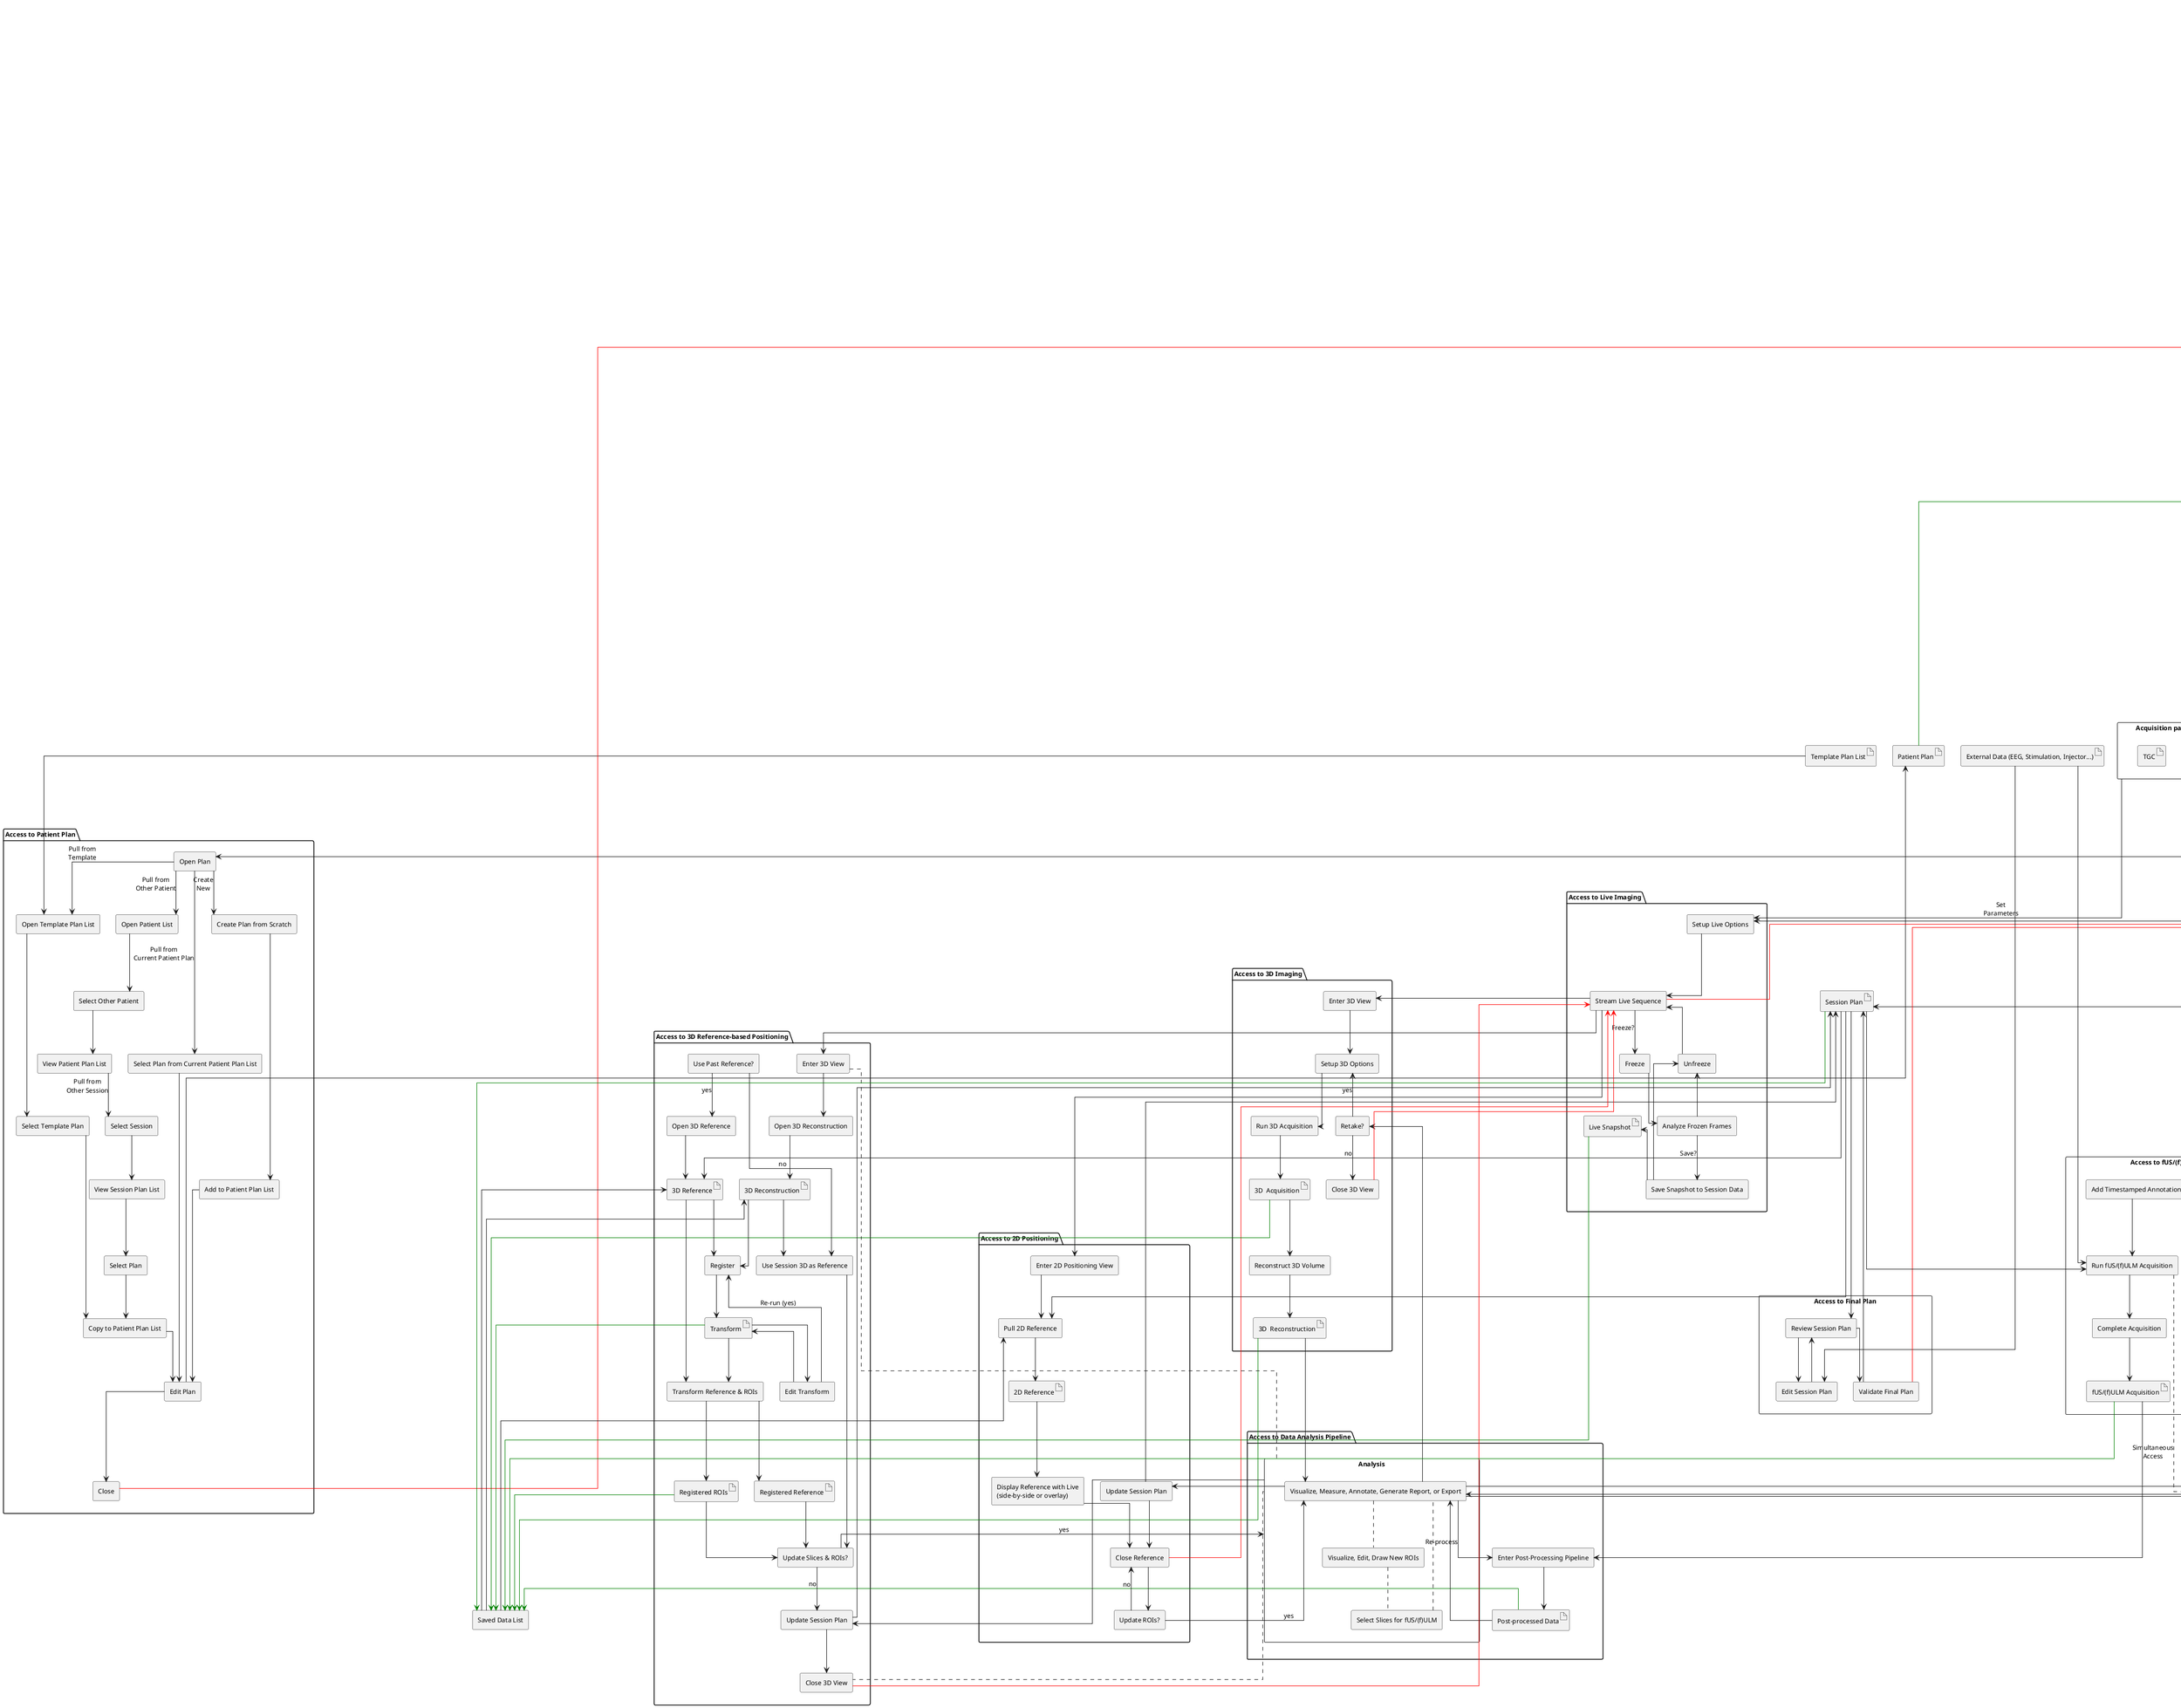 @startuml Workflows

skinparam componentStyle rectangle
skinparam nodesep 30
skinparam ranksep 80
skinparam linetype ortho
skinparam DefaultFontSize 12
top to bottom direction

' Define artifacts
together{
  artifact "Patient List" as PL $ALL $ATP
  artifact "Patient" as P $ALL $ATP $ATS $ATPP
  artifact "Session List" as SL $ALL $ATS
  artifact "Patient Plan List" as PPL $ALL $ATPP $ATSP
}
artifact "Session" as Sx {
  artifact "Current Session" as S $ALL $ATS $ATSP $ATLI $ATFUS
  artifact "Past Session" as PS $ALL $ATS
}
together{
  component "Saved Data List" as SAVE $ALL $ATPPP $ATPP $ATLI $AT3DI $AT3DR $ATFP $ATFUS $AT2DP
}
together{
  artifact "Template Plan List" as TPL2 $ALL $ATTP
  artifact "Patient Plan" as PP $ALL $ATPP
  artifact "Session Plan" as SP $ALL $ATSP $AT2DP $AT3DR $ATFP $ATFUS
  artifact "External Data (EEG, Stimulation, Injector...)" as EXT $ALL $ATFP $ATFUS
  artifact "Acquisition parameters settings" as APS $ALL $ATSP $ATLI {
    artifact "Probe selection" as APS_Probe $ALL $ATSP $ATLI
    artifact "TGC" as APS_TGC $ALL $ATSP $ATLI
  }
}

' Define components
P -up[#red]---> PL
P -down---> SL
P -down---> PPL
Sx -up[#red]---> P

package "Access to Patient" as ATP {
  component "Select Patient" as ATP_Select $ALL $ATP
  component "Create Patient" as ATP_Create $ALL $ATP
  component "Add to Patient List" as ATP_Add $ALL $ATP
  component "Enter Patient View" as ATP_Enter $ALL $ATP
  PL -right----> ATP_Create : New\nPatient
  ATP_Create -down-> ATP_Add
  PL -left----> ATP_Select : Existing\nPatient
  ATP_Add -down-> ATP_Enter
  ATP_Select -down-> ATP_Enter
  ATP_Enter -down----> P
}
PL -down[hidden]----> ATP

package "Access to Session" as ATS {
  component "Select Past Session" as ATS_Select $ALL $ATS
  component "Create Session" as ATS_Create $ALL $ATS
  component "Add to Session List" as ATS_Add $ALL $ATS
  SL -down----> ATS_Create : New\nSession
  ATS_Create -down-> ATS_Add
  SL -down----> ATS_Select : Past\nSession
  ATS_Add -down----> S
  ATS_Select -down----> PS
}
P -down[hidden]----> ATS

package "Access to Data Analysis Pipeline" as ATPPP {
  artifact "Post-processed Data" as ATPPP_PPData $ALL $ATPPP $ATSD $ATFUS
  component "Enter Post-Processing Pipeline" as ATPPP_Pipeline $ALL $ATPPP $ATSD $ATFUS
  component "Analysis" as ATPPP_Analysis {
    component "Visualize, Measure, Annotate, Generate Report, or Export" as ATPPP_Visualize $ALL $ATPPP $ATSD $AT3DI $AT3DR $AT2DP $ATFUS
    component "Visualize, Edit, Draw New ROIs" as ATPPP_ROI $ALL $AT2DP $AT3DR
    component "Select Slices for fUS/(f)ULM" as ATPPP_Slices $ALL $AT2DP $AT3DR
  }
  ATPPP_Pipeline -down-> ATPPP_PPData
  ATPPP_PPData -[#green]----> SAVE
  ATPPP_PPData -up-> ATPPP_Visualize
  ATPPP_Visualize -down-> ATPPP_Pipeline : Re-process
  ATPPP_Visualize .. ATPPP_ROI
  ATPPP_ROI .. ATPPP_Slices
  ATPPP_Slices .. ATPPP_Visualize
}

package "Access to Session Data" as ATSD {
  artifact "Data" as ATSD_Data $ALL $ATSD
  component "View Data List" as ATSD_View $ALL $ATSD
  component "Select Data Item" as ATSD_Select $ALL $ATSD
  component "Close Data" as ATSD_Close $ALL $ATSD
  Sx -down----> ATSD_View
  ATSD_View -down-> ATSD_Select
  ATSD_Select -down-> ATSD_Data
  ATSD_Data -down-> ATPPP_Visualize
  ATPPP_Visualize -down-> ATSD_Close
  ATSD_Close -up-> ATSD_View
  ATSD_View -up[#red]----> Sx
}
Sx -[hidden]down----> ATSD
ATS -[hidden]down----> Sx

package "Access to Patient Plan" as ATPP {
  component "Open Plan" as ATPP_View $ALL $ATPP
  component "Select Plan from Current Patient Plan List" as ATPP_SelectCurrent $ALL $ATPP
  component "Open Template Plan List" as ATPP_OpenTemplate $ALL $ATPP
  component "Select Template Plan" as ATPP_SelectTemplate $ALL $ATPP
  component "Copy to Patient Plan List" as ATPP_Copy $ALL $ATPP
  component "Add to Patient Plan List" as ATPP_Add $ALL $ATPP
  component "Open Patient List" as ATPP_OpenPL $ALL $ATPP
  component "Select Other Patient" as ATPP_SelectOtherP $ALL $ATPP
  component "View Patient Plan List" as ATPP_ViewOtherPL $ALL $ATPP
  component "Select Session" as ATPP_SelectOtherS $ALL $ATPP
  component "View Session Plan List" as ATPP_ViewOtherSPL $ALL $ATPP
  component "Select Plan" as ATPP_SelectOtherSPL $ALL $ATPP
  component "Create Plan from Scratch" as ATPP_CreateNew $ALL $ATPP
  component "Edit Plan" as ATPP_Edit $ALL $ATPP
  component "Close" as ATPP_Close $ALL $ATPP
  PPL -down----> ATPP_View
  ATPP_View --> ATPP_SelectCurrent : Pull from\nCurrent Patient Plan
  TPL2 ----> ATPP_OpenTemplate
  ATPP_View --> ATPP_OpenTemplate : Pull from\nTemplate
  ATPP_View --> ATPP_OpenPL : Pull from\nOther Patient
  ATPP_View --> ATPP_CreateNew : Create\nNew
  ATPP_SelectCurrent -> ATPP_Edit
  ATPP_OpenTemplate --> ATPP_SelectTemplate
  ATPP_SelectTemplate --> ATPP_Copy
  ATPP_Copy --> ATPP_Edit
  ATPP_OpenPL --> ATPP_SelectOtherP
  ATPP_SelectOtherP --> ATPP_ViewOtherPL
  ATPP_ViewOtherPL --> ATPP_SelectOtherS : Pull from\nOther Session
  ATPP_SelectOtherS --> ATPP_ViewOtherSPL
  ATPP_ViewOtherSPL --> ATPP_SelectOtherSPL
  ATPP_SelectOtherSPL --> ATPP_Copy
  ATPP_CreateNew --> ATPP_Add
  ATPP_Add --> ATPP_Edit
  ATPP_Edit -down----> PP
  PP -[#green]----> PPL
  ATPP_Edit --> ATPP_Close
  ATPP_Close -up[#red]----> P
}
TPL2 -[hidden]---- ATPP

package "Access to Session Plan" as ATSP {
  component "Create Plan from Scratch" as ATSP_Create $ALL $ATSP
  component "Select Plan" as ATSP_Select $ALL $ATSP
  component "Copy to Session" as ATSP_Copy $ALL $ATSP
  component "Edit Plan" as ATSP_Edit $ALL $ATSP
  component "Close" as ATSP_Close $ALL $ATSP
  S -down----> ATSP_Create : New\nPlan
  PPL -down----> ATSP_Select : Pull\nPlan
  S ----> ATSP_Select
  ATSP_Select --> ATSP_Copy
  ATSP_Create --> ATSP_Edit
  ATSP_Copy --> ATSP_Edit
  ATSP_Edit ----> SP
  ATSP_Edit --> ATSP_Close
  ATSP_Close -up[#red]----> S
  APS ----> ATSP_Edit : Set\nParameters
}
Sx -down[hidden]----> ATSP
ATPP -down[hidden]----> ATSP
PP -down[hidden]----> SP

package "Access to Live Imaging" as ATLI {
  artifact "Live Snapshot" as ATLI_LS $ALL $ATLI
  component "Setup Live Options" as ATLI_Setup $ALL $ATLI
  component "Stream Live Sequence" as ATLI_Stream $ALL $ATLI $AT2DP $AT3DI $AT3DR
  component "Freeze" as ATLI_Freeze $ALL $ATLI
  component "Analyze Frozen Frames" as ATLI_Analyze $ALL $ATLI
  component "Save Snapshot to Session Data" as ATLI_Save $ALL $ATLI
  component "Unfreeze" as ATLI_Unfreeze $ALL $ATLI
  S -down----> ATLI_Setup
  ATLI_Setup -down-> ATLI_Stream
  ATLI_Stream -down-> ATLI_Freeze : Freeze?
  ATLI_Freeze -down-> ATLI_Analyze
  ATLI_Analyze -down-> ATLI_Save : Save?
  ATLI_Analyze -up-> ATLI_Unfreeze
  ATLI_Save -up-> ATLI_LS
  ATLI_LS -[#green]----> SAVE
  ATLI_Save -up-> ATLI_Unfreeze
  ATLI_Unfreeze -up-> ATLI_Stream
  ATLI_Stream -[#red]----> S
  APS ----> ATLI_Setup : Set\nParameters
}
S -down[hidden]----> ATLI

package "Access to 2D Positioning" as AT2DP {
  artifact "2D Reference" as AT2DP_2DR $ALL $AT2DP
  component "Enter 2D Positioning View" as AT2DP_EnterView $ALL $AT2DP
  component "Pull 2D Reference" as AT2DP_Ref $ALL $AT2DP
  component "Display Reference with Live\n(side-by-side or overlay)" as AT2DP_Display $ALL $AT2DP
  component "Update ROIs?" as AT2DP_UpdateROI $ALL $AT2DP
  component "Close Reference" as AT2DP_Close $ALL $AT2DP
  component "Update Session Plan" as AT2DP_Update $ALL $AT2DP
  ATLI_Stream -down----> AT2DP_EnterView
  AT2DP_EnterView --> AT2DP_Ref
  SP ----> AT2DP_Ref
  SAVE --> AT2DP_Ref
  AT2DP_Ref --> AT2DP_2DR
  AT2DP_2DR --> AT2DP_Display
  AT2DP_Display --> AT2DP_Close
  AT2DP_Close --> AT2DP_UpdateROI
  AT2DP_UpdateROI --> ATPPP_Visualize : yes
  ATPPP_Visualize --> AT2DP_Update
  AT2DP_Update ----> SP
  AT2DP_Update --> AT2DP_Close
  AT2DP_UpdateROI --> AT2DP_Close : no
  AT2DP_Close -up[#red]----> ATLI_Stream
}
ATLI -down[hidden]----> AT2DP

package "Access to 3D Imaging" as AT3DI {
  component "Enter 3D View" as AT3DI_EnterView $ALL $AT3DI
  component "Setup 3D Options" as AT3DI_Setup $ALL $AT3DI
  component "Run 3D Acquisition" as AT3DI_Run $ALL $AT3DI
  component "Reconstruct 3D Volume" as AT3DI_Reconstruct $ALL $AT3DI
  component "Retake?" as AT3DI_Retake $ALL $AT3DI
  component "Close 3D View" as AT3DI_Close $ALL $AT3DI
  artifact "3D  Acquisition" as AT3DI_3DA $ALL $AT3DI
  artifact "3D  Reconstruction" as AT3DI_3DR $ALL $AT3DI
  ATLI_Stream ----> AT3DI_EnterView
  AT3DI_EnterView -down-> AT3DI_Setup
  AT3DI_Setup -down-> AT3DI_Run
  AT3DI_Run -down-> AT3DI_3DA
  AT3DI_3DA -[#green]----> SAVE
  AT3DI_3DA -down-> AT3DI_Reconstruct
  AT3DI_Reconstruct -down-> AT3DI_3DR
  AT3DI_3DR -[#green]----> SAVE
  AT3DI_3DR ----> ATPPP_Visualize
  ATPPP_Visualize ----> AT3DI_Retake
  AT3DI_Retake -up-> AT3DI_Setup : yes
  AT3DI_Retake --> AT3DI_Close : no
  AT3DI_Close -[#red]----> ATLI_Stream
}
ATLI -down[hidden]----> AT3DI

package "Access to 3D Reference-based Positioning" as AT3DR {
  component "Enter 3D View" as AT3DR_EnterView $ALL $AT3DR
  component "Open 3D Reconstruction" as AT3DR_Open3D $ALL $AT3DR
  component "Use Past Reference?" as AT3DR_UseRef $ALL $AT3DR
  component "Open 3D Reference" as AT3DR_Open3DRef $ALL $AT3DR
  component "Use Session 3D as Reference" as AT3DR_Use3DAsRef $ALL $AT3DR
  component "Register" as AT3DR_Register $ALL $AT3DR
  artifact "3D Reference" as AT3DR_3DR $ALL $AT3DR
  artifact "3D Reconstruction" as AT3DR_Volume $ALL $AT3DR
  artifact "Transform" as AT3DR_Transform $ALL $AT3DR
  artifact "Registered ROIs" as AT3DR_RegROIs $ALL $AT3DR
  artifact "Registered Reference" as AT3DR_RegRef $ALL $AT3DR
  component "Transform Reference & ROIs" as AT3DR_Deform $ALL $AT3DR
  component "Edit Transform" as AT3DR_Edit $ALL $AT3DR
  component "Update Session Plan" as AT3DR_UpdateSP $ALL $AT3DR
  component "Update Slices & ROIs?" as AT3DR_UpdateSROI $ALL $AT3DR
  component "Close 3D View" as AT3DR_Close $ALL $AT3DR
  ATLI_Stream ----> AT3DR_EnterView
  AT3DR_EnterView --> AT3DR_Open3D
  AT3DR_EnterView .... ATPPP_Analysis
  AT3DR_Open3D --> AT3DR_Volume
  SAVE ----> AT3DR_Volume
  AT3DR_UseRef --> AT3DR_Use3DAsRef : no
  AT3DR_Volume --> AT3DR_Use3DAsRef
  AT3DR_UseRef --> AT3DR_Open3DRef : yes
  AT3DR_Open3DRef --> AT3DR_3DR
  SP ----> AT3DR_3DR
  SAVE ----> AT3DR_3DR
  AT3DR_3DR --> AT3DR_Register
  AT3DR_Volume --> AT3DR_Register
  AT3DR_Register --> AT3DR_Transform
  AT3DR_Transform --> AT3DR_Edit
  AT3DR_Edit --> AT3DR_Transform
  AT3DR_Edit --> AT3DR_Register : Re-run (yes)
  AT3DR_Transform -[#green]----> SAVE
  AT3DR_Transform --> AT3DR_Deform
  AT3DR_3DR --> AT3DR_Deform
  AT3DR_Deform -down-> AT3DR_RegROIs
  AT3DR_RegROIs -[#green]----> SAVE
  AT3DR_Deform -down-> AT3DR_RegRef
  AT3DR_RegROIs -down-> AT3DR_UpdateSROI
  AT3DR_RegRef -down-> AT3DR_UpdateSROI
  AT3DR_Use3DAsRef -down-> AT3DR_UpdateSROI
  AT3DR_UpdateSROI ----> ATPPP_Analysis : yes
  AT3DR_UpdateSROI --> AT3DR_UpdateSP : no
  ATPPP_Analysis --> AT3DR_UpdateSP
  AT3DR_UpdateSP --> SP
  AT3DR_UpdateSP --> AT3DR_Close
  ATPPP_Analysis .... AT3DR_Close
  AT3DR_Close -up[#red]----> ATLI_Stream
}
AT3DI -[hidden]----> AT3DR
AT3DR -[hidden]---- AT2DP

component "Access to Final Plan" as ATFP {
  component "Review Session Plan" as ATFP_Review $ALL $ATFP
  component "Edit Session Plan" as ATFP_Edit $ALL $ATFP
  component "Validate Final Plan" as ATFP_Validate $ALL $ATFP
  SP -down----> ATFP_Review
  ATFP_Review --> ATFP_Edit
  EXT ----> ATFP_Edit
  ATFP_Edit --> ATFP_Review
  ATFP_Review --> ATFP_Validate
  ATFP_Validate ----> SP
  SP -[#green]----> SAVE
  ATFP_Validate -up[#red]----> S
}
SP -down[hidden]----> ATFP
AT2DP -down[hidden]----> ATFP
AT3DR -down[hidden]----> ATFP

component "Access to fUS/(f)ULM" as ATFUS {
  component "Run fUS/(f)ULM Acquisition" as ATFUS_Run $ALL $ATFUS
  component "Add Timestamped Annotations" as ATFUS_Timestamp $ALL $ATFUS
  component "Complete Acquisition" as ATFUS_Complete $ALL $ATFUS
  component "Close Data" as ATFUS_Close $ALL $ATFUS
  artifact "fUS/(f)ULM Acquisition" as ATFUS_Acq $ALL $ATFUS
  SP -down----> ATFUS_Run
  ATFUS_Timestamp --> ATFUS_Run
  EXT ----> ATFUS_Run
  ATFUS_Run .... ATSD : Simultaneous\nAccess
  ATFUS_Run -down-> ATFUS_Complete
  ATFUS_Complete -down-> ATFUS_Acq
  ATFUS_Acq -[#green]----> SAVE
  ATFUS_Acq ----> ATPPP_Pipeline
  ATPPP_Visualize ----> ATFUS_Close
  ATFUS_Close -up[#red]----> S
}
SP -down[hidden]----> ATFUS